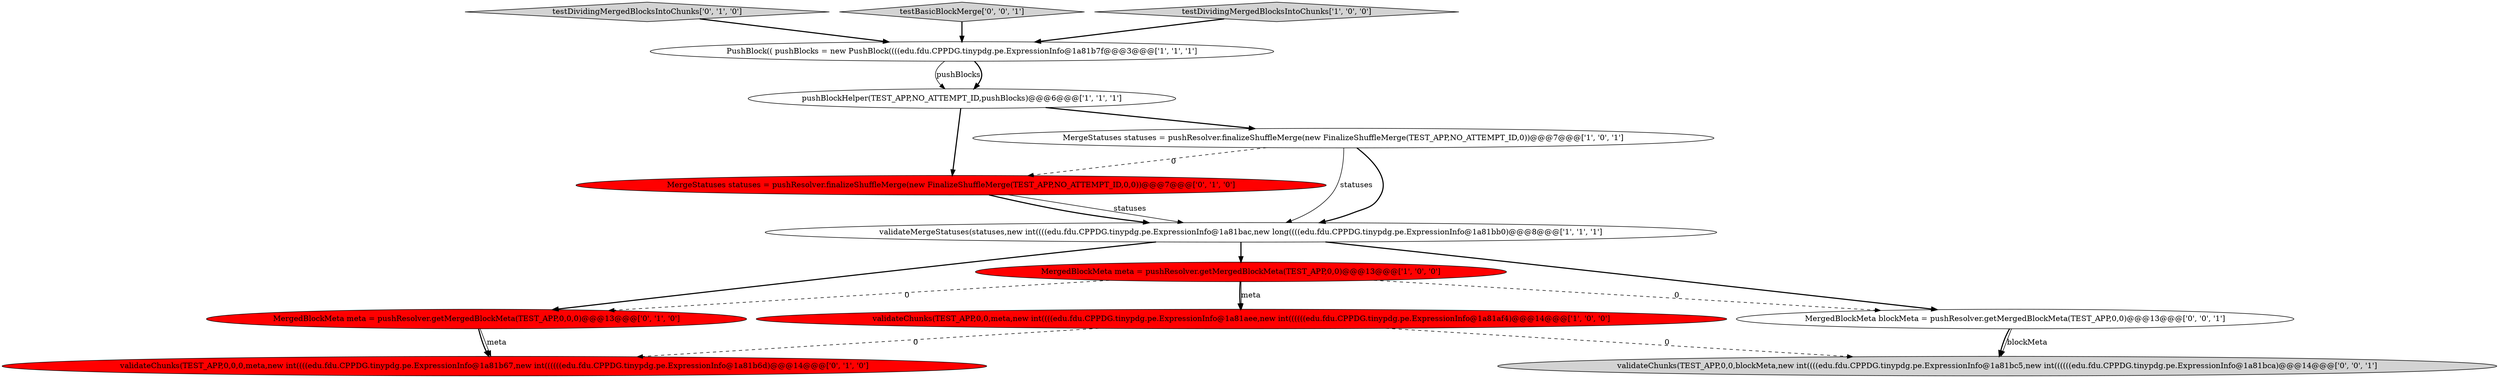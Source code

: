 digraph {
2 [style = filled, label = "MergedBlockMeta meta = pushResolver.getMergedBlockMeta(TEST_APP,0,0)@@@13@@@['1', '0', '0']", fillcolor = red, shape = ellipse image = "AAA1AAABBB1BBB"];
8 [style = filled, label = "testDividingMergedBlocksIntoChunks['0', '1', '0']", fillcolor = lightgray, shape = diamond image = "AAA0AAABBB2BBB"];
9 [style = filled, label = "validateChunks(TEST_APP,0,0,0,meta,new int((((edu.fdu.CPPDG.tinypdg.pe.ExpressionInfo@1a81b67,new int((((((edu.fdu.CPPDG.tinypdg.pe.ExpressionInfo@1a81b6d)@@@14@@@['0', '1', '0']", fillcolor = red, shape = ellipse image = "AAA1AAABBB2BBB"];
11 [style = filled, label = "testBasicBlockMerge['0', '0', '1']", fillcolor = lightgray, shape = diamond image = "AAA0AAABBB3BBB"];
3 [style = filled, label = "validateMergeStatuses(statuses,new int((((edu.fdu.CPPDG.tinypdg.pe.ExpressionInfo@1a81bac,new long((((edu.fdu.CPPDG.tinypdg.pe.ExpressionInfo@1a81bb0)@@@8@@@['1', '1', '1']", fillcolor = white, shape = ellipse image = "AAA0AAABBB1BBB"];
1 [style = filled, label = "testDividingMergedBlocksIntoChunks['1', '0', '0']", fillcolor = lightgray, shape = diamond image = "AAA0AAABBB1BBB"];
7 [style = filled, label = "MergeStatuses statuses = pushResolver.finalizeShuffleMerge(new FinalizeShuffleMerge(TEST_APP,NO_ATTEMPT_ID,0,0))@@@7@@@['0', '1', '0']", fillcolor = red, shape = ellipse image = "AAA1AAABBB2BBB"];
6 [style = filled, label = "pushBlockHelper(TEST_APP,NO_ATTEMPT_ID,pushBlocks)@@@6@@@['1', '1', '1']", fillcolor = white, shape = ellipse image = "AAA0AAABBB1BBB"];
5 [style = filled, label = "validateChunks(TEST_APP,0,0,meta,new int((((edu.fdu.CPPDG.tinypdg.pe.ExpressionInfo@1a81aee,new int((((((edu.fdu.CPPDG.tinypdg.pe.ExpressionInfo@1a81af4)@@@14@@@['1', '0', '0']", fillcolor = red, shape = ellipse image = "AAA1AAABBB1BBB"];
13 [style = filled, label = "validateChunks(TEST_APP,0,0,blockMeta,new int((((edu.fdu.CPPDG.tinypdg.pe.ExpressionInfo@1a81bc5,new int((((((edu.fdu.CPPDG.tinypdg.pe.ExpressionInfo@1a81bca)@@@14@@@['0', '0', '1']", fillcolor = lightgray, shape = ellipse image = "AAA0AAABBB3BBB"];
12 [style = filled, label = "MergedBlockMeta blockMeta = pushResolver.getMergedBlockMeta(TEST_APP,0,0)@@@13@@@['0', '0', '1']", fillcolor = white, shape = ellipse image = "AAA0AAABBB3BBB"];
4 [style = filled, label = "PushBlock(( pushBlocks = new PushBlock((((edu.fdu.CPPDG.tinypdg.pe.ExpressionInfo@1a81b7f@@@3@@@['1', '1', '1']", fillcolor = white, shape = ellipse image = "AAA0AAABBB1BBB"];
10 [style = filled, label = "MergedBlockMeta meta = pushResolver.getMergedBlockMeta(TEST_APP,0,0,0)@@@13@@@['0', '1', '0']", fillcolor = red, shape = ellipse image = "AAA1AAABBB2BBB"];
0 [style = filled, label = "MergeStatuses statuses = pushResolver.finalizeShuffleMerge(new FinalizeShuffleMerge(TEST_APP,NO_ATTEMPT_ID,0))@@@7@@@['1', '0', '1']", fillcolor = white, shape = ellipse image = "AAA0AAABBB1BBB"];
5->13 [style = dashed, label="0"];
0->3 [style = bold, label=""];
1->4 [style = bold, label=""];
4->6 [style = solid, label="pushBlocks"];
7->3 [style = solid, label="statuses"];
4->6 [style = bold, label=""];
10->9 [style = solid, label="meta"];
11->4 [style = bold, label=""];
5->9 [style = dashed, label="0"];
0->3 [style = solid, label="statuses"];
6->0 [style = bold, label=""];
3->12 [style = bold, label=""];
7->3 [style = bold, label=""];
2->10 [style = dashed, label="0"];
3->10 [style = bold, label=""];
12->13 [style = bold, label=""];
2->12 [style = dashed, label="0"];
3->2 [style = bold, label=""];
12->13 [style = solid, label="blockMeta"];
2->5 [style = solid, label="meta"];
10->9 [style = bold, label=""];
8->4 [style = bold, label=""];
6->7 [style = bold, label=""];
0->7 [style = dashed, label="0"];
2->5 [style = bold, label=""];
}
